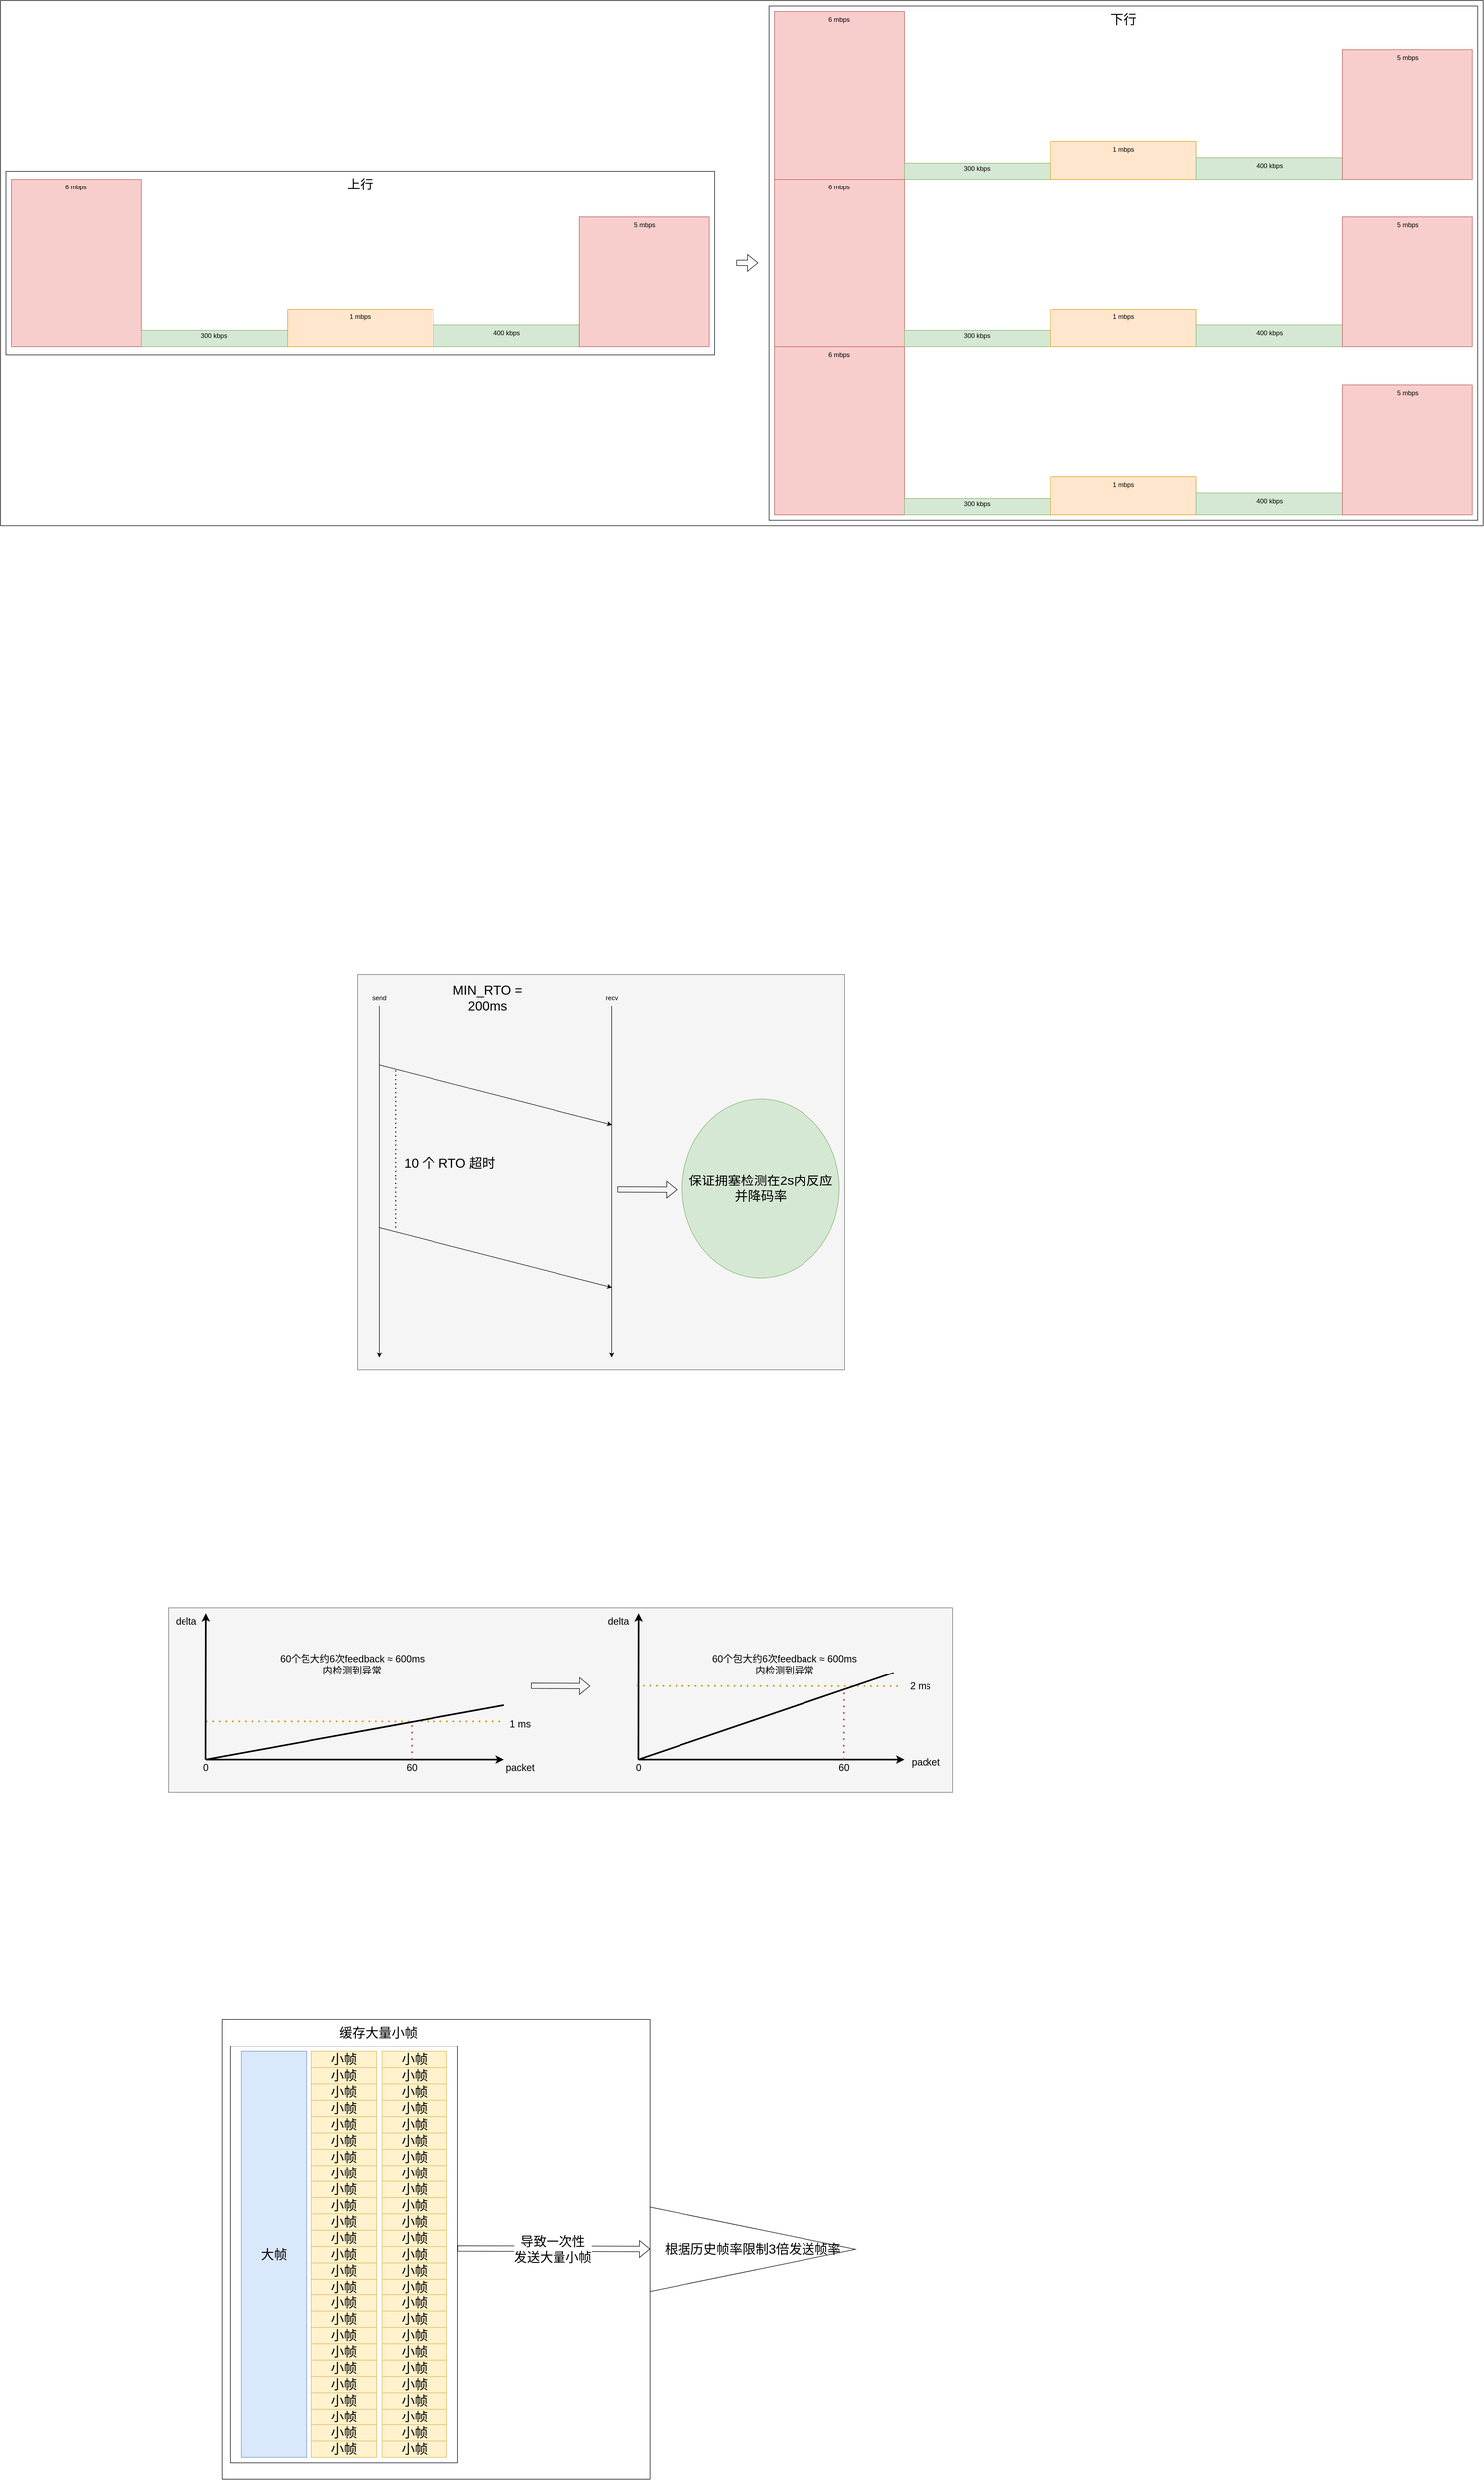 <mxfile version="21.6.9" type="github">
  <diagram name="第 1 页" id="260TUSk2W1-GkV5xTCUj">
    <mxGraphModel dx="4368" dy="1450" grid="1" gridSize="10" guides="1" tooltips="1" connect="1" arrows="1" fold="1" page="1" pageScale="1" pageWidth="827" pageHeight="1169" math="0" shadow="0">
      <root>
        <mxCell id="0" />
        <mxCell id="1" parent="0" />
        <mxCell id="SPhY1zzOBNbTOsHcX1JP-87" value="" style="rounded=0;whiteSpace=wrap;html=1;" vertex="1" parent="1">
          <mxGeometry x="-790" y="4710" width="790" height="850" as="geometry" />
        </mxCell>
        <mxCell id="SPhY1zzOBNbTOsHcX1JP-146" value="" style="rounded=0;whiteSpace=wrap;html=1;" vertex="1" parent="1">
          <mxGeometry x="-775" y="4760" width="420" height="770" as="geometry" />
        </mxCell>
        <mxCell id="SPhY1zzOBNbTOsHcX1JP-72" value="" style="rounded=0;whiteSpace=wrap;html=1;fillColor=#f5f5f5;fontColor=#333333;strokeColor=#666666;" vertex="1" parent="1">
          <mxGeometry x="-890" y="3950" width="1450" height="340" as="geometry" />
        </mxCell>
        <mxCell id="SPhY1zzOBNbTOsHcX1JP-46" value="" style="rounded=0;whiteSpace=wrap;html=1;" vertex="1" parent="1">
          <mxGeometry x="-1200" y="980" width="2740" height="970" as="geometry" />
        </mxCell>
        <mxCell id="SPhY1zzOBNbTOsHcX1JP-42" value="" style="rounded=0;whiteSpace=wrap;html=1;" vertex="1" parent="1">
          <mxGeometry x="-1190" y="1295" width="1310" height="340" as="geometry" />
        </mxCell>
        <mxCell id="SPhY1zzOBNbTOsHcX1JP-1" value="" style="rounded=0;whiteSpace=wrap;html=1;" vertex="1" parent="1">
          <mxGeometry x="220" y="990" width="1310" height="950" as="geometry" />
        </mxCell>
        <mxCell id="SPhY1zzOBNbTOsHcX1JP-2" value="" style="rounded=0;whiteSpace=wrap;html=1;fillColor=#f8cecc;strokeColor=#b85450;" vertex="1" parent="1">
          <mxGeometry x="-1180" y="1310" width="240" height="310" as="geometry" />
        </mxCell>
        <mxCell id="SPhY1zzOBNbTOsHcX1JP-3" value="" style="rounded=0;whiteSpace=wrap;html=1;fillColor=#d5e8d4;strokeColor=#82b366;" vertex="1" parent="1">
          <mxGeometry x="-940" y="1590" width="270" height="30" as="geometry" />
        </mxCell>
        <mxCell id="SPhY1zzOBNbTOsHcX1JP-4" value="" style="rounded=0;whiteSpace=wrap;html=1;fillColor=#ffe6cc;strokeColor=#d79b00;" vertex="1" parent="1">
          <mxGeometry x="-670" y="1550" width="270" height="70" as="geometry" />
        </mxCell>
        <mxCell id="SPhY1zzOBNbTOsHcX1JP-5" value="" style="rounded=0;whiteSpace=wrap;html=1;fillColor=#d5e8d4;strokeColor=#82b366;" vertex="1" parent="1">
          <mxGeometry x="-400" y="1580" width="270" height="40" as="geometry" />
        </mxCell>
        <mxCell id="SPhY1zzOBNbTOsHcX1JP-6" value="" style="rounded=0;whiteSpace=wrap;html=1;fillColor=#f8cecc;strokeColor=#b85450;" vertex="1" parent="1">
          <mxGeometry x="-130" y="1380" width="240" height="240" as="geometry" />
        </mxCell>
        <mxCell id="SPhY1zzOBNbTOsHcX1JP-7" value="6 mbps" style="text;strokeColor=none;align=center;fillColor=none;html=1;verticalAlign=middle;whiteSpace=wrap;rounded=0;" vertex="1" parent="1">
          <mxGeometry x="-1090" y="1310" width="60" height="30" as="geometry" />
        </mxCell>
        <mxCell id="SPhY1zzOBNbTOsHcX1JP-8" value="300 kbps" style="text;strokeColor=none;align=center;fillColor=none;html=1;verticalAlign=middle;whiteSpace=wrap;rounded=0;" vertex="1" parent="1">
          <mxGeometry x="-835" y="1585" width="60" height="30" as="geometry" />
        </mxCell>
        <mxCell id="SPhY1zzOBNbTOsHcX1JP-9" value="400 kbps" style="text;strokeColor=none;align=center;fillColor=none;html=1;verticalAlign=middle;whiteSpace=wrap;rounded=0;" vertex="1" parent="1">
          <mxGeometry x="-295" y="1580" width="60" height="30" as="geometry" />
        </mxCell>
        <mxCell id="SPhY1zzOBNbTOsHcX1JP-10" value="1 mbps" style="text;strokeColor=none;align=center;fillColor=none;html=1;verticalAlign=middle;whiteSpace=wrap;rounded=0;" vertex="1" parent="1">
          <mxGeometry x="-565" y="1550" width="60" height="30" as="geometry" />
        </mxCell>
        <mxCell id="SPhY1zzOBNbTOsHcX1JP-11" value="5 mbps" style="text;strokeColor=none;align=center;fillColor=none;html=1;verticalAlign=middle;whiteSpace=wrap;rounded=0;" vertex="1" parent="1">
          <mxGeometry x="-40" y="1380" width="60" height="30" as="geometry" />
        </mxCell>
        <mxCell id="SPhY1zzOBNbTOsHcX1JP-12" value="" style="rounded=0;whiteSpace=wrap;html=1;fillColor=#f8cecc;strokeColor=#b85450;" vertex="1" parent="1">
          <mxGeometry x="230" y="1000" width="240" height="310" as="geometry" />
        </mxCell>
        <mxCell id="SPhY1zzOBNbTOsHcX1JP-13" value="" style="rounded=0;whiteSpace=wrap;html=1;fillColor=#d5e8d4;strokeColor=#82b366;" vertex="1" parent="1">
          <mxGeometry x="470" y="1280" width="270" height="30" as="geometry" />
        </mxCell>
        <mxCell id="SPhY1zzOBNbTOsHcX1JP-14" value="" style="rounded=0;whiteSpace=wrap;html=1;fillColor=#ffe6cc;strokeColor=#d79b00;" vertex="1" parent="1">
          <mxGeometry x="740" y="1240" width="270" height="70" as="geometry" />
        </mxCell>
        <mxCell id="SPhY1zzOBNbTOsHcX1JP-15" value="" style="rounded=0;whiteSpace=wrap;html=1;fillColor=#d5e8d4;strokeColor=#82b366;" vertex="1" parent="1">
          <mxGeometry x="1010" y="1270" width="270" height="40" as="geometry" />
        </mxCell>
        <mxCell id="SPhY1zzOBNbTOsHcX1JP-16" value="" style="rounded=0;whiteSpace=wrap;html=1;fillColor=#f8cecc;strokeColor=#b85450;" vertex="1" parent="1">
          <mxGeometry x="1280" y="1070" width="240" height="240" as="geometry" />
        </mxCell>
        <mxCell id="SPhY1zzOBNbTOsHcX1JP-17" value="6 mbps" style="text;strokeColor=none;align=center;fillColor=none;html=1;verticalAlign=middle;whiteSpace=wrap;rounded=0;" vertex="1" parent="1">
          <mxGeometry x="320" y="1000" width="60" height="30" as="geometry" />
        </mxCell>
        <mxCell id="SPhY1zzOBNbTOsHcX1JP-18" value="300 kbps" style="text;strokeColor=none;align=center;fillColor=none;html=1;verticalAlign=middle;whiteSpace=wrap;rounded=0;" vertex="1" parent="1">
          <mxGeometry x="575" y="1275" width="60" height="30" as="geometry" />
        </mxCell>
        <mxCell id="SPhY1zzOBNbTOsHcX1JP-19" value="400 kbps" style="text;strokeColor=none;align=center;fillColor=none;html=1;verticalAlign=middle;whiteSpace=wrap;rounded=0;" vertex="1" parent="1">
          <mxGeometry x="1115" y="1270" width="60" height="30" as="geometry" />
        </mxCell>
        <mxCell id="SPhY1zzOBNbTOsHcX1JP-20" value="1 mbps" style="text;strokeColor=none;align=center;fillColor=none;html=1;verticalAlign=middle;whiteSpace=wrap;rounded=0;" vertex="1" parent="1">
          <mxGeometry x="845" y="1240" width="60" height="30" as="geometry" />
        </mxCell>
        <mxCell id="SPhY1zzOBNbTOsHcX1JP-21" value="5 mbps" style="text;strokeColor=none;align=center;fillColor=none;html=1;verticalAlign=middle;whiteSpace=wrap;rounded=0;" vertex="1" parent="1">
          <mxGeometry x="1370" y="1070" width="60" height="30" as="geometry" />
        </mxCell>
        <mxCell id="SPhY1zzOBNbTOsHcX1JP-22" value="" style="rounded=0;whiteSpace=wrap;html=1;fillColor=#f8cecc;strokeColor=#b85450;" vertex="1" parent="1">
          <mxGeometry x="230" y="1310" width="240" height="310" as="geometry" />
        </mxCell>
        <mxCell id="SPhY1zzOBNbTOsHcX1JP-23" value="" style="rounded=0;whiteSpace=wrap;html=1;fillColor=#d5e8d4;strokeColor=#82b366;" vertex="1" parent="1">
          <mxGeometry x="470" y="1590" width="270" height="30" as="geometry" />
        </mxCell>
        <mxCell id="SPhY1zzOBNbTOsHcX1JP-24" value="" style="rounded=0;whiteSpace=wrap;html=1;fillColor=#ffe6cc;strokeColor=#d79b00;" vertex="1" parent="1">
          <mxGeometry x="740" y="1550" width="270" height="70" as="geometry" />
        </mxCell>
        <mxCell id="SPhY1zzOBNbTOsHcX1JP-25" value="" style="rounded=0;whiteSpace=wrap;html=1;fillColor=#d5e8d4;strokeColor=#82b366;" vertex="1" parent="1">
          <mxGeometry x="1010" y="1580" width="270" height="40" as="geometry" />
        </mxCell>
        <mxCell id="SPhY1zzOBNbTOsHcX1JP-26" value="" style="rounded=0;whiteSpace=wrap;html=1;fillColor=#f8cecc;strokeColor=#b85450;" vertex="1" parent="1">
          <mxGeometry x="1280" y="1380" width="240" height="240" as="geometry" />
        </mxCell>
        <mxCell id="SPhY1zzOBNbTOsHcX1JP-27" value="6 mbps" style="text;strokeColor=none;align=center;fillColor=none;html=1;verticalAlign=middle;whiteSpace=wrap;rounded=0;" vertex="1" parent="1">
          <mxGeometry x="320" y="1310" width="60" height="30" as="geometry" />
        </mxCell>
        <mxCell id="SPhY1zzOBNbTOsHcX1JP-28" value="300 kbps" style="text;strokeColor=none;align=center;fillColor=none;html=1;verticalAlign=middle;whiteSpace=wrap;rounded=0;" vertex="1" parent="1">
          <mxGeometry x="575" y="1585" width="60" height="30" as="geometry" />
        </mxCell>
        <mxCell id="SPhY1zzOBNbTOsHcX1JP-29" value="400 kbps" style="text;strokeColor=none;align=center;fillColor=none;html=1;verticalAlign=middle;whiteSpace=wrap;rounded=0;" vertex="1" parent="1">
          <mxGeometry x="1115" y="1580" width="60" height="30" as="geometry" />
        </mxCell>
        <mxCell id="SPhY1zzOBNbTOsHcX1JP-30" value="1 mbps" style="text;strokeColor=none;align=center;fillColor=none;html=1;verticalAlign=middle;whiteSpace=wrap;rounded=0;" vertex="1" parent="1">
          <mxGeometry x="845" y="1550" width="60" height="30" as="geometry" />
        </mxCell>
        <mxCell id="SPhY1zzOBNbTOsHcX1JP-31" value="5 mbps" style="text;strokeColor=none;align=center;fillColor=none;html=1;verticalAlign=middle;whiteSpace=wrap;rounded=0;" vertex="1" parent="1">
          <mxGeometry x="1370" y="1380" width="60" height="30" as="geometry" />
        </mxCell>
        <mxCell id="SPhY1zzOBNbTOsHcX1JP-32" value="" style="rounded=0;whiteSpace=wrap;html=1;fillColor=#f8cecc;strokeColor=#b85450;" vertex="1" parent="1">
          <mxGeometry x="230" y="1620" width="240" height="310" as="geometry" />
        </mxCell>
        <mxCell id="SPhY1zzOBNbTOsHcX1JP-33" value="" style="rounded=0;whiteSpace=wrap;html=1;fillColor=#d5e8d4;strokeColor=#82b366;" vertex="1" parent="1">
          <mxGeometry x="470" y="1900" width="270" height="30" as="geometry" />
        </mxCell>
        <mxCell id="SPhY1zzOBNbTOsHcX1JP-34" value="" style="rounded=0;whiteSpace=wrap;html=1;fillColor=#ffe6cc;strokeColor=#d79b00;" vertex="1" parent="1">
          <mxGeometry x="740" y="1860" width="270" height="70" as="geometry" />
        </mxCell>
        <mxCell id="SPhY1zzOBNbTOsHcX1JP-35" value="" style="rounded=0;whiteSpace=wrap;html=1;fillColor=#d5e8d4;strokeColor=#82b366;" vertex="1" parent="1">
          <mxGeometry x="1010" y="1890" width="270" height="40" as="geometry" />
        </mxCell>
        <mxCell id="SPhY1zzOBNbTOsHcX1JP-36" value="" style="rounded=0;whiteSpace=wrap;html=1;fillColor=#f8cecc;strokeColor=#b85450;" vertex="1" parent="1">
          <mxGeometry x="1280" y="1690" width="240" height="240" as="geometry" />
        </mxCell>
        <mxCell id="SPhY1zzOBNbTOsHcX1JP-37" value="6 mbps" style="text;strokeColor=none;align=center;fillColor=none;html=1;verticalAlign=middle;whiteSpace=wrap;rounded=0;" vertex="1" parent="1">
          <mxGeometry x="320" y="1620" width="60" height="30" as="geometry" />
        </mxCell>
        <mxCell id="SPhY1zzOBNbTOsHcX1JP-38" value="300 kbps" style="text;strokeColor=none;align=center;fillColor=none;html=1;verticalAlign=middle;whiteSpace=wrap;rounded=0;" vertex="1" parent="1">
          <mxGeometry x="575" y="1895" width="60" height="30" as="geometry" />
        </mxCell>
        <mxCell id="SPhY1zzOBNbTOsHcX1JP-39" value="400 kbps" style="text;strokeColor=none;align=center;fillColor=none;html=1;verticalAlign=middle;whiteSpace=wrap;rounded=0;" vertex="1" parent="1">
          <mxGeometry x="1115" y="1890" width="60" height="30" as="geometry" />
        </mxCell>
        <mxCell id="SPhY1zzOBNbTOsHcX1JP-40" value="1 mbps" style="text;strokeColor=none;align=center;fillColor=none;html=1;verticalAlign=middle;whiteSpace=wrap;rounded=0;" vertex="1" parent="1">
          <mxGeometry x="845" y="1860" width="60" height="30" as="geometry" />
        </mxCell>
        <mxCell id="SPhY1zzOBNbTOsHcX1JP-41" value="5 mbps" style="text;strokeColor=none;align=center;fillColor=none;html=1;verticalAlign=middle;whiteSpace=wrap;rounded=0;" vertex="1" parent="1">
          <mxGeometry x="1370" y="1690" width="60" height="30" as="geometry" />
        </mxCell>
        <mxCell id="SPhY1zzOBNbTOsHcX1JP-43" value="" style="shape=flexArrow;endArrow=classic;html=1;rounded=0;" edge="1" parent="1">
          <mxGeometry width="50" height="50" relative="1" as="geometry">
            <mxPoint x="160" y="1464.5" as="sourcePoint" />
            <mxPoint x="200" y="1464.5" as="targetPoint" />
          </mxGeometry>
        </mxCell>
        <mxCell id="SPhY1zzOBNbTOsHcX1JP-44" value="&lt;font style=&quot;font-size: 24px;&quot;&gt;上行&lt;/font&gt;" style="text;strokeColor=none;align=center;fillColor=none;html=1;verticalAlign=middle;whiteSpace=wrap;rounded=0;" vertex="1" parent="1">
          <mxGeometry x="-565" y="1305" width="60" height="30" as="geometry" />
        </mxCell>
        <mxCell id="SPhY1zzOBNbTOsHcX1JP-45" value="&lt;font style=&quot;font-size: 24px;&quot;&gt;下行&lt;/font&gt;" style="text;strokeColor=none;align=center;fillColor=none;html=1;verticalAlign=middle;whiteSpace=wrap;rounded=0;" vertex="1" parent="1">
          <mxGeometry x="845" y="1000" width="60" height="30" as="geometry" />
        </mxCell>
        <mxCell id="SPhY1zzOBNbTOsHcX1JP-47" value="" style="rounded=0;whiteSpace=wrap;html=1;fillColor=#f5f5f5;fontColor=#333333;strokeColor=#666666;" vertex="1" parent="1">
          <mxGeometry x="-540" y="2780" width="900" height="730" as="geometry" />
        </mxCell>
        <mxCell id="SPhY1zzOBNbTOsHcX1JP-48" value="" style="endArrow=classic;html=1;rounded=0;" edge="1" parent="1">
          <mxGeometry width="50" height="50" relative="1" as="geometry">
            <mxPoint x="-70.5" y="2837.5" as="sourcePoint" />
            <mxPoint x="-70.5" y="3487.5" as="targetPoint" />
          </mxGeometry>
        </mxCell>
        <mxCell id="SPhY1zzOBNbTOsHcX1JP-49" value="" style="endArrow=classic;html=1;rounded=0;" edge="1" parent="1">
          <mxGeometry width="50" height="50" relative="1" as="geometry">
            <mxPoint x="-500" y="2837.5" as="sourcePoint" />
            <mxPoint x="-500" y="3487.5" as="targetPoint" />
          </mxGeometry>
        </mxCell>
        <mxCell id="SPhY1zzOBNbTOsHcX1JP-51" value="" style="endArrow=classic;html=1;rounded=0;" edge="1" parent="1">
          <mxGeometry width="50" height="50" relative="1" as="geometry">
            <mxPoint x="-500" y="2947.5" as="sourcePoint" />
            <mxPoint x="-70" y="3057.5" as="targetPoint" />
          </mxGeometry>
        </mxCell>
        <mxCell id="SPhY1zzOBNbTOsHcX1JP-52" value="" style="endArrow=classic;html=1;rounded=0;" edge="1" parent="1">
          <mxGeometry width="50" height="50" relative="1" as="geometry">
            <mxPoint x="-500" y="3247.5" as="sourcePoint" />
            <mxPoint x="-70" y="3357.5" as="targetPoint" />
          </mxGeometry>
        </mxCell>
        <mxCell id="SPhY1zzOBNbTOsHcX1JP-53" value="" style="endArrow=none;dashed=1;html=1;dashPattern=1 3;strokeWidth=2;rounded=0;" edge="1" parent="1">
          <mxGeometry width="50" height="50" relative="1" as="geometry">
            <mxPoint x="-470" y="3247.5" as="sourcePoint" />
            <mxPoint x="-470" y="2957.5" as="targetPoint" />
          </mxGeometry>
        </mxCell>
        <mxCell id="SPhY1zzOBNbTOsHcX1JP-54" value="&lt;font style=&quot;font-size: 24px;&quot;&gt;10 个 RTO 超时&lt;/font&gt;" style="text;strokeColor=none;align=center;fillColor=none;html=1;verticalAlign=middle;whiteSpace=wrap;rounded=0;" vertex="1" parent="1">
          <mxGeometry x="-470" y="3077.5" width="200" height="100" as="geometry" />
        </mxCell>
        <mxCell id="SPhY1zzOBNbTOsHcX1JP-55" value="send" style="text;strokeColor=none;align=center;fillColor=none;html=1;verticalAlign=middle;whiteSpace=wrap;rounded=0;" vertex="1" parent="1">
          <mxGeometry x="-530" y="2807.5" width="60" height="30" as="geometry" />
        </mxCell>
        <mxCell id="SPhY1zzOBNbTOsHcX1JP-56" value="recv" style="text;strokeColor=none;align=center;fillColor=none;html=1;verticalAlign=middle;whiteSpace=wrap;rounded=0;" vertex="1" parent="1">
          <mxGeometry x="-100" y="2807.5" width="60" height="30" as="geometry" />
        </mxCell>
        <mxCell id="SPhY1zzOBNbTOsHcX1JP-57" value="&lt;font style=&quot;font-size: 24px;&quot;&gt;MIN_RTO = 200ms&lt;/font&gt;" style="text;strokeColor=none;align=center;fillColor=none;html=1;verticalAlign=middle;whiteSpace=wrap;rounded=0;" vertex="1" parent="1">
          <mxGeometry x="-400" y="2772.5" width="200" height="100" as="geometry" />
        </mxCell>
        <mxCell id="SPhY1zzOBNbTOsHcX1JP-58" value="" style="shape=flexArrow;endArrow=classic;html=1;rounded=0;" edge="1" parent="1">
          <mxGeometry width="50" height="50" relative="1" as="geometry">
            <mxPoint x="-60" y="3177.5" as="sourcePoint" />
            <mxPoint x="50" y="3178" as="targetPoint" />
          </mxGeometry>
        </mxCell>
        <mxCell id="SPhY1zzOBNbTOsHcX1JP-59" value="&lt;font style=&quot;font-size: 24px;&quot;&gt;保证拥塞检测在2s内反应并降码率&lt;/font&gt;" style="ellipse;whiteSpace=wrap;html=1;fillColor=#d5e8d4;strokeColor=#82b366;" vertex="1" parent="1">
          <mxGeometry x="60" y="3010" width="290" height="330" as="geometry" />
        </mxCell>
        <mxCell id="SPhY1zzOBNbTOsHcX1JP-61" value="" style="endArrow=classic;html=1;rounded=0;strokeWidth=3;" edge="1" parent="1">
          <mxGeometry width="50" height="50" relative="1" as="geometry">
            <mxPoint x="-820" y="4230" as="sourcePoint" />
            <mxPoint x="-270" y="4230" as="targetPoint" />
          </mxGeometry>
        </mxCell>
        <mxCell id="SPhY1zzOBNbTOsHcX1JP-63" value="&lt;font style=&quot;font-size: 18px;&quot;&gt;packet&lt;/font&gt;" style="text;strokeColor=none;align=center;fillColor=none;html=1;verticalAlign=middle;whiteSpace=wrap;rounded=0;strokeWidth=3;" vertex="1" parent="1">
          <mxGeometry x="-270" y="4230" width="60" height="30" as="geometry" />
        </mxCell>
        <mxCell id="SPhY1zzOBNbTOsHcX1JP-64" value="&lt;font style=&quot;font-size: 18px;&quot;&gt;delta&lt;/font&gt;" style="text;strokeColor=none;align=center;fillColor=none;html=1;verticalAlign=middle;whiteSpace=wrap;rounded=0;strokeWidth=3;" vertex="1" parent="1">
          <mxGeometry x="-887" y="3960" width="60" height="30" as="geometry" />
        </mxCell>
        <mxCell id="SPhY1zzOBNbTOsHcX1JP-65" value="&lt;font style=&quot;font-size: 18px;&quot;&gt;0&lt;/font&gt;" style="text;strokeColor=none;align=center;fillColor=none;html=1;verticalAlign=middle;whiteSpace=wrap;rounded=0;strokeWidth=3;" vertex="1" parent="1">
          <mxGeometry x="-850" y="4230" width="60" height="30" as="geometry" />
        </mxCell>
        <mxCell id="SPhY1zzOBNbTOsHcX1JP-67" value="" style="endArrow=none;dashed=1;html=1;dashPattern=1 3;strokeWidth=3;rounded=0;fillColor=#ffe6cc;strokeColor=#d79b00;" edge="1" parent="1">
          <mxGeometry width="50" height="50" relative="1" as="geometry">
            <mxPoint x="-820" y="4160" as="sourcePoint" />
            <mxPoint x="-270" y="4160" as="targetPoint" />
          </mxGeometry>
        </mxCell>
        <mxCell id="SPhY1zzOBNbTOsHcX1JP-68" value="&lt;font style=&quot;font-size: 18px;&quot;&gt;1 ms&lt;/font&gt;" style="text;strokeColor=none;align=center;fillColor=none;html=1;verticalAlign=middle;whiteSpace=wrap;rounded=0;strokeWidth=3;" vertex="1" parent="1">
          <mxGeometry x="-270" y="4150" width="60" height="30" as="geometry" />
        </mxCell>
        <mxCell id="SPhY1zzOBNbTOsHcX1JP-69" value="" style="endArrow=none;html=1;rounded=0;strokeWidth=3;" edge="1" parent="1">
          <mxGeometry width="50" height="50" relative="1" as="geometry">
            <mxPoint x="-820" y="4230" as="sourcePoint" />
            <mxPoint x="-270" y="4130" as="targetPoint" />
          </mxGeometry>
        </mxCell>
        <mxCell id="SPhY1zzOBNbTOsHcX1JP-70" value="" style="endArrow=none;dashed=1;html=1;dashPattern=1 3;strokeWidth=3;rounded=0;fillColor=#f8cecc;strokeColor=#b85450;" edge="1" parent="1">
          <mxGeometry width="50" height="50" relative="1" as="geometry">
            <mxPoint x="-440" y="4230" as="sourcePoint" />
            <mxPoint x="-440" y="4160" as="targetPoint" />
          </mxGeometry>
        </mxCell>
        <mxCell id="SPhY1zzOBNbTOsHcX1JP-71" value="&lt;font style=&quot;font-size: 18px;&quot;&gt;60&lt;/font&gt;" style="text;strokeColor=none;align=center;fillColor=none;html=1;verticalAlign=middle;whiteSpace=wrap;rounded=0;strokeWidth=3;" vertex="1" parent="1">
          <mxGeometry x="-470" y="4230" width="60" height="30" as="geometry" />
        </mxCell>
        <mxCell id="SPhY1zzOBNbTOsHcX1JP-73" value="&lt;font style=&quot;font-size: 18px;&quot;&gt;60个包大约6次feedback ≈ 600ms 内检测到异常&lt;/font&gt;" style="text;strokeColor=none;align=center;fillColor=none;html=1;verticalAlign=middle;whiteSpace=wrap;rounded=0;" vertex="1" parent="1">
          <mxGeometry x="-690" y="4040" width="280" height="30" as="geometry" />
        </mxCell>
        <mxCell id="SPhY1zzOBNbTOsHcX1JP-74" value="" style="shape=flexArrow;endArrow=classic;html=1;rounded=0;" edge="1" parent="1">
          <mxGeometry width="50" height="50" relative="1" as="geometry">
            <mxPoint x="-220" y="4094.5" as="sourcePoint" />
            <mxPoint x="-110" y="4095" as="targetPoint" />
          </mxGeometry>
        </mxCell>
        <mxCell id="SPhY1zzOBNbTOsHcX1JP-75" value="" style="endArrow=classic;html=1;rounded=0;strokeWidth=3;" edge="1" parent="1">
          <mxGeometry width="50" height="50" relative="1" as="geometry">
            <mxPoint x="-21.5" y="4230" as="sourcePoint" />
            <mxPoint x="470" y="4230" as="targetPoint" />
          </mxGeometry>
        </mxCell>
        <mxCell id="SPhY1zzOBNbTOsHcX1JP-76" value="" style="endArrow=classic;html=1;rounded=0;strokeWidth=3;" edge="1" parent="1">
          <mxGeometry width="50" height="50" relative="1" as="geometry">
            <mxPoint x="-21.5" y="4230" as="sourcePoint" />
            <mxPoint x="-21" y="3960" as="targetPoint" />
          </mxGeometry>
        </mxCell>
        <mxCell id="SPhY1zzOBNbTOsHcX1JP-77" value="&lt;font style=&quot;font-size: 18px;&quot;&gt;packet&lt;/font&gt;" style="text;strokeColor=none;align=center;fillColor=none;html=1;verticalAlign=middle;whiteSpace=wrap;rounded=0;strokeWidth=3;" vertex="1" parent="1">
          <mxGeometry x="480" y="4220" width="60" height="30" as="geometry" />
        </mxCell>
        <mxCell id="SPhY1zzOBNbTOsHcX1JP-78" value="&lt;font style=&quot;font-size: 18px;&quot;&gt;delta&lt;/font&gt;" style="text;strokeColor=none;align=center;fillColor=none;html=1;verticalAlign=middle;whiteSpace=wrap;rounded=0;strokeWidth=3;" vertex="1" parent="1">
          <mxGeometry x="-88.5" y="3960" width="60" height="30" as="geometry" />
        </mxCell>
        <mxCell id="SPhY1zzOBNbTOsHcX1JP-79" value="&lt;font style=&quot;font-size: 18px;&quot;&gt;0&lt;/font&gt;" style="text;strokeColor=none;align=center;fillColor=none;html=1;verticalAlign=middle;whiteSpace=wrap;rounded=0;strokeWidth=3;" vertex="1" parent="1">
          <mxGeometry x="-51.5" y="4230" width="60" height="30" as="geometry" />
        </mxCell>
        <mxCell id="SPhY1zzOBNbTOsHcX1JP-80" value="" style="endArrow=none;dashed=1;html=1;dashPattern=1 3;strokeWidth=3;rounded=0;fillColor=#ffe6cc;strokeColor=#d79b00;" edge="1" parent="1">
          <mxGeometry width="50" height="50" relative="1" as="geometry">
            <mxPoint x="-25" y="4094.5" as="sourcePoint" />
            <mxPoint x="460" y="4095" as="targetPoint" />
          </mxGeometry>
        </mxCell>
        <mxCell id="SPhY1zzOBNbTOsHcX1JP-81" value="&lt;font style=&quot;font-size: 18px;&quot;&gt;2 ms&lt;/font&gt;" style="text;strokeColor=none;align=center;fillColor=none;html=1;verticalAlign=middle;whiteSpace=wrap;rounded=0;strokeWidth=3;" vertex="1" parent="1">
          <mxGeometry x="470" y="4080" width="60" height="30" as="geometry" />
        </mxCell>
        <mxCell id="SPhY1zzOBNbTOsHcX1JP-82" value="" style="endArrow=none;html=1;rounded=0;strokeWidth=3;" edge="1" parent="1">
          <mxGeometry width="50" height="50" relative="1" as="geometry">
            <mxPoint x="-21.5" y="4230" as="sourcePoint" />
            <mxPoint x="450" y="4070" as="targetPoint" />
          </mxGeometry>
        </mxCell>
        <mxCell id="SPhY1zzOBNbTOsHcX1JP-83" value="" style="endArrow=none;dashed=1;html=1;dashPattern=1 3;strokeWidth=3;rounded=0;fillColor=#f8cecc;strokeColor=#b85450;" edge="1" parent="1">
          <mxGeometry width="50" height="50" relative="1" as="geometry">
            <mxPoint x="358.5" y="4230" as="sourcePoint" />
            <mxPoint x="359" y="4100" as="targetPoint" />
          </mxGeometry>
        </mxCell>
        <mxCell id="SPhY1zzOBNbTOsHcX1JP-84" value="&lt;font style=&quot;font-size: 18px;&quot;&gt;60&lt;/font&gt;" style="text;strokeColor=none;align=center;fillColor=none;html=1;verticalAlign=middle;whiteSpace=wrap;rounded=0;strokeWidth=3;" vertex="1" parent="1">
          <mxGeometry x="328.5" y="4230" width="60" height="30" as="geometry" />
        </mxCell>
        <mxCell id="SPhY1zzOBNbTOsHcX1JP-85" value="&lt;font style=&quot;font-size: 18px;&quot;&gt;60个包大约6次feedback ≈ 600ms 内检测到异常&lt;/font&gt;" style="text;strokeColor=none;align=center;fillColor=none;html=1;verticalAlign=middle;whiteSpace=wrap;rounded=0;" vertex="1" parent="1">
          <mxGeometry x="108.5" y="4040" width="280" height="30" as="geometry" />
        </mxCell>
        <mxCell id="SPhY1zzOBNbTOsHcX1JP-86" value="" style="endArrow=classic;html=1;rounded=0;strokeWidth=3;" edge="1" parent="1">
          <mxGeometry width="50" height="50" relative="1" as="geometry">
            <mxPoint x="-820.5" y="4230" as="sourcePoint" />
            <mxPoint x="-820" y="3960" as="targetPoint" />
          </mxGeometry>
        </mxCell>
        <mxCell id="SPhY1zzOBNbTOsHcX1JP-88" value="&lt;font style=&quot;font-size: 24px;&quot;&gt;大帧&lt;/font&gt;" style="rounded=0;whiteSpace=wrap;html=1;fillColor=#dae8fc;strokeColor=#6c8ebf;" vertex="1" parent="1">
          <mxGeometry x="-755" y="4770" width="120" height="750" as="geometry" />
        </mxCell>
        <mxCell id="SPhY1zzOBNbTOsHcX1JP-89" value="&lt;font style=&quot;font-size: 24px;&quot;&gt;小帧&lt;/font&gt;" style="rounded=0;whiteSpace=wrap;html=1;fillColor=#fff2cc;strokeColor=#d6b656;" vertex="1" parent="1">
          <mxGeometry x="-625" y="5490" width="120" height="30" as="geometry" />
        </mxCell>
        <mxCell id="SPhY1zzOBNbTOsHcX1JP-97" value="&lt;font style=&quot;font-size: 24px;&quot;&gt;小帧&lt;/font&gt;" style="rounded=0;whiteSpace=wrap;html=1;fillColor=#fff2cc;strokeColor=#d6b656;" vertex="1" parent="1">
          <mxGeometry x="-625" y="5460" width="120" height="30" as="geometry" />
        </mxCell>
        <mxCell id="SPhY1zzOBNbTOsHcX1JP-98" value="&lt;font style=&quot;font-size: 24px;&quot;&gt;小帧&lt;/font&gt;" style="rounded=0;whiteSpace=wrap;html=1;fillColor=#fff2cc;strokeColor=#d6b656;" vertex="1" parent="1">
          <mxGeometry x="-625" y="5430" width="120" height="30" as="geometry" />
        </mxCell>
        <mxCell id="SPhY1zzOBNbTOsHcX1JP-99" value="&lt;font style=&quot;font-size: 24px;&quot;&gt;小帧&lt;/font&gt;" style="rounded=0;whiteSpace=wrap;html=1;fillColor=#fff2cc;strokeColor=#d6b656;" vertex="1" parent="1">
          <mxGeometry x="-625" y="5400" width="120" height="30" as="geometry" />
        </mxCell>
        <mxCell id="SPhY1zzOBNbTOsHcX1JP-100" value="&lt;font style=&quot;font-size: 24px;&quot;&gt;小帧&lt;/font&gt;" style="rounded=0;whiteSpace=wrap;html=1;fillColor=#fff2cc;strokeColor=#d6b656;" vertex="1" parent="1">
          <mxGeometry x="-625" y="5370" width="120" height="30" as="geometry" />
        </mxCell>
        <mxCell id="SPhY1zzOBNbTOsHcX1JP-101" value="&lt;font style=&quot;font-size: 24px;&quot;&gt;小帧&lt;/font&gt;" style="rounded=0;whiteSpace=wrap;html=1;fillColor=#fff2cc;strokeColor=#d6b656;" vertex="1" parent="1">
          <mxGeometry x="-625" y="5340" width="120" height="30" as="geometry" />
        </mxCell>
        <mxCell id="SPhY1zzOBNbTOsHcX1JP-102" value="&lt;font style=&quot;font-size: 24px;&quot;&gt;小帧&lt;/font&gt;" style="rounded=0;whiteSpace=wrap;html=1;fillColor=#fff2cc;strokeColor=#d6b656;" vertex="1" parent="1">
          <mxGeometry x="-625" y="5310" width="120" height="30" as="geometry" />
        </mxCell>
        <mxCell id="SPhY1zzOBNbTOsHcX1JP-103" value="&lt;font style=&quot;font-size: 24px;&quot;&gt;小帧&lt;/font&gt;" style="rounded=0;whiteSpace=wrap;html=1;fillColor=#fff2cc;strokeColor=#d6b656;" vertex="1" parent="1">
          <mxGeometry x="-625" y="5280" width="120" height="30" as="geometry" />
        </mxCell>
        <mxCell id="SPhY1zzOBNbTOsHcX1JP-104" value="&lt;font style=&quot;font-size: 24px;&quot;&gt;小帧&lt;/font&gt;" style="rounded=0;whiteSpace=wrap;html=1;fillColor=#fff2cc;strokeColor=#d6b656;" vertex="1" parent="1">
          <mxGeometry x="-625" y="5250" width="120" height="30" as="geometry" />
        </mxCell>
        <mxCell id="SPhY1zzOBNbTOsHcX1JP-105" value="&lt;font style=&quot;font-size: 24px;&quot;&gt;小帧&lt;/font&gt;" style="rounded=0;whiteSpace=wrap;html=1;fillColor=#fff2cc;strokeColor=#d6b656;" vertex="1" parent="1">
          <mxGeometry x="-625" y="5220" width="120" height="30" as="geometry" />
        </mxCell>
        <mxCell id="SPhY1zzOBNbTOsHcX1JP-106" value="&lt;font style=&quot;font-size: 24px;&quot;&gt;小帧&lt;/font&gt;" style="rounded=0;whiteSpace=wrap;html=1;fillColor=#fff2cc;strokeColor=#d6b656;" vertex="1" parent="1">
          <mxGeometry x="-625" y="5190" width="120" height="30" as="geometry" />
        </mxCell>
        <mxCell id="SPhY1zzOBNbTOsHcX1JP-107" value="&lt;font style=&quot;font-size: 24px;&quot;&gt;小帧&lt;/font&gt;" style="rounded=0;whiteSpace=wrap;html=1;fillColor=#fff2cc;strokeColor=#d6b656;" vertex="1" parent="1">
          <mxGeometry x="-625" y="5160" width="120" height="30" as="geometry" />
        </mxCell>
        <mxCell id="SPhY1zzOBNbTOsHcX1JP-108" value="&lt;font style=&quot;font-size: 24px;&quot;&gt;小帧&lt;/font&gt;" style="rounded=0;whiteSpace=wrap;html=1;fillColor=#fff2cc;strokeColor=#d6b656;" vertex="1" parent="1">
          <mxGeometry x="-625" y="5130" width="120" height="30" as="geometry" />
        </mxCell>
        <mxCell id="SPhY1zzOBNbTOsHcX1JP-109" value="&lt;font style=&quot;font-size: 24px;&quot;&gt;小帧&lt;/font&gt;" style="rounded=0;whiteSpace=wrap;html=1;fillColor=#fff2cc;strokeColor=#d6b656;" vertex="1" parent="1">
          <mxGeometry x="-625" y="5100" width="120" height="30" as="geometry" />
        </mxCell>
        <mxCell id="SPhY1zzOBNbTOsHcX1JP-110" value="&lt;font style=&quot;font-size: 24px;&quot;&gt;小帧&lt;/font&gt;" style="rounded=0;whiteSpace=wrap;html=1;fillColor=#fff2cc;strokeColor=#d6b656;" vertex="1" parent="1">
          <mxGeometry x="-625" y="5070" width="120" height="30" as="geometry" />
        </mxCell>
        <mxCell id="SPhY1zzOBNbTOsHcX1JP-111" value="&lt;font style=&quot;font-size: 24px;&quot;&gt;小帧&lt;/font&gt;" style="rounded=0;whiteSpace=wrap;html=1;fillColor=#fff2cc;strokeColor=#d6b656;" vertex="1" parent="1">
          <mxGeometry x="-625" y="5040" width="120" height="30" as="geometry" />
        </mxCell>
        <mxCell id="SPhY1zzOBNbTOsHcX1JP-112" value="&lt;font style=&quot;font-size: 24px;&quot;&gt;小帧&lt;/font&gt;" style="rounded=0;whiteSpace=wrap;html=1;fillColor=#fff2cc;strokeColor=#d6b656;" vertex="1" parent="1">
          <mxGeometry x="-625" y="5010" width="120" height="30" as="geometry" />
        </mxCell>
        <mxCell id="SPhY1zzOBNbTOsHcX1JP-113" value="&lt;font style=&quot;font-size: 24px;&quot;&gt;小帧&lt;/font&gt;" style="rounded=0;whiteSpace=wrap;html=1;fillColor=#fff2cc;strokeColor=#d6b656;" vertex="1" parent="1">
          <mxGeometry x="-625" y="4980" width="120" height="30" as="geometry" />
        </mxCell>
        <mxCell id="SPhY1zzOBNbTOsHcX1JP-114" value="&lt;font style=&quot;font-size: 24px;&quot;&gt;小帧&lt;/font&gt;" style="rounded=0;whiteSpace=wrap;html=1;fillColor=#fff2cc;strokeColor=#d6b656;" vertex="1" parent="1">
          <mxGeometry x="-625" y="4950" width="120" height="30" as="geometry" />
        </mxCell>
        <mxCell id="SPhY1zzOBNbTOsHcX1JP-115" value="&lt;font style=&quot;font-size: 24px;&quot;&gt;小帧&lt;/font&gt;" style="rounded=0;whiteSpace=wrap;html=1;fillColor=#fff2cc;strokeColor=#d6b656;" vertex="1" parent="1">
          <mxGeometry x="-625" y="4920" width="120" height="30" as="geometry" />
        </mxCell>
        <mxCell id="SPhY1zzOBNbTOsHcX1JP-116" value="&lt;font style=&quot;font-size: 24px;&quot;&gt;小帧&lt;/font&gt;" style="rounded=0;whiteSpace=wrap;html=1;fillColor=#fff2cc;strokeColor=#d6b656;" vertex="1" parent="1">
          <mxGeometry x="-625" y="4890" width="120" height="30" as="geometry" />
        </mxCell>
        <mxCell id="SPhY1zzOBNbTOsHcX1JP-117" value="&lt;font style=&quot;font-size: 24px;&quot;&gt;小帧&lt;/font&gt;" style="rounded=0;whiteSpace=wrap;html=1;fillColor=#fff2cc;strokeColor=#d6b656;" vertex="1" parent="1">
          <mxGeometry x="-625" y="4860" width="120" height="30" as="geometry" />
        </mxCell>
        <mxCell id="SPhY1zzOBNbTOsHcX1JP-118" value="&lt;font style=&quot;font-size: 24px;&quot;&gt;小帧&lt;/font&gt;" style="rounded=0;whiteSpace=wrap;html=1;fillColor=#fff2cc;strokeColor=#d6b656;" vertex="1" parent="1">
          <mxGeometry x="-625" y="4830" width="120" height="30" as="geometry" />
        </mxCell>
        <mxCell id="SPhY1zzOBNbTOsHcX1JP-119" value="&lt;font style=&quot;font-size: 24px;&quot;&gt;小帧&lt;/font&gt;" style="rounded=0;whiteSpace=wrap;html=1;fillColor=#fff2cc;strokeColor=#d6b656;" vertex="1" parent="1">
          <mxGeometry x="-625" y="4800" width="120" height="30" as="geometry" />
        </mxCell>
        <mxCell id="SPhY1zzOBNbTOsHcX1JP-120" value="&lt;font style=&quot;font-size: 24px;&quot;&gt;小帧&lt;/font&gt;" style="rounded=0;whiteSpace=wrap;html=1;fillColor=#fff2cc;strokeColor=#d6b656;" vertex="1" parent="1">
          <mxGeometry x="-625" y="4770" width="120" height="30" as="geometry" />
        </mxCell>
        <mxCell id="SPhY1zzOBNbTOsHcX1JP-121" value="&lt;font style=&quot;font-size: 24px;&quot;&gt;小帧&lt;/font&gt;" style="rounded=0;whiteSpace=wrap;html=1;fillColor=#fff2cc;strokeColor=#d6b656;" vertex="1" parent="1">
          <mxGeometry x="-495" y="5490" width="120" height="30" as="geometry" />
        </mxCell>
        <mxCell id="SPhY1zzOBNbTOsHcX1JP-122" value="&lt;font style=&quot;font-size: 24px;&quot;&gt;小帧&lt;/font&gt;" style="rounded=0;whiteSpace=wrap;html=1;fillColor=#fff2cc;strokeColor=#d6b656;" vertex="1" parent="1">
          <mxGeometry x="-495" y="5460" width="120" height="30" as="geometry" />
        </mxCell>
        <mxCell id="SPhY1zzOBNbTOsHcX1JP-123" value="&lt;font style=&quot;font-size: 24px;&quot;&gt;小帧&lt;/font&gt;" style="rounded=0;whiteSpace=wrap;html=1;fillColor=#fff2cc;strokeColor=#d6b656;" vertex="1" parent="1">
          <mxGeometry x="-495" y="5430" width="120" height="30" as="geometry" />
        </mxCell>
        <mxCell id="SPhY1zzOBNbTOsHcX1JP-124" value="&lt;font style=&quot;font-size: 24px;&quot;&gt;小帧&lt;/font&gt;" style="rounded=0;whiteSpace=wrap;html=1;fillColor=#fff2cc;strokeColor=#d6b656;" vertex="1" parent="1">
          <mxGeometry x="-495" y="5400" width="120" height="30" as="geometry" />
        </mxCell>
        <mxCell id="SPhY1zzOBNbTOsHcX1JP-125" value="&lt;font style=&quot;font-size: 24px;&quot;&gt;小帧&lt;/font&gt;" style="rounded=0;whiteSpace=wrap;html=1;fillColor=#fff2cc;strokeColor=#d6b656;" vertex="1" parent="1">
          <mxGeometry x="-495" y="5370" width="120" height="30" as="geometry" />
        </mxCell>
        <mxCell id="SPhY1zzOBNbTOsHcX1JP-126" value="&lt;font style=&quot;font-size: 24px;&quot;&gt;小帧&lt;/font&gt;" style="rounded=0;whiteSpace=wrap;html=1;fillColor=#fff2cc;strokeColor=#d6b656;" vertex="1" parent="1">
          <mxGeometry x="-495" y="5340" width="120" height="30" as="geometry" />
        </mxCell>
        <mxCell id="SPhY1zzOBNbTOsHcX1JP-127" value="&lt;font style=&quot;font-size: 24px;&quot;&gt;小帧&lt;/font&gt;" style="rounded=0;whiteSpace=wrap;html=1;fillColor=#fff2cc;strokeColor=#d6b656;" vertex="1" parent="1">
          <mxGeometry x="-495" y="5310" width="120" height="30" as="geometry" />
        </mxCell>
        <mxCell id="SPhY1zzOBNbTOsHcX1JP-128" value="&lt;font style=&quot;font-size: 24px;&quot;&gt;小帧&lt;/font&gt;" style="rounded=0;whiteSpace=wrap;html=1;fillColor=#fff2cc;strokeColor=#d6b656;" vertex="1" parent="1">
          <mxGeometry x="-495" y="5280" width="120" height="30" as="geometry" />
        </mxCell>
        <mxCell id="SPhY1zzOBNbTOsHcX1JP-129" value="&lt;font style=&quot;font-size: 24px;&quot;&gt;小帧&lt;/font&gt;" style="rounded=0;whiteSpace=wrap;html=1;fillColor=#fff2cc;strokeColor=#d6b656;" vertex="1" parent="1">
          <mxGeometry x="-495" y="5250" width="120" height="30" as="geometry" />
        </mxCell>
        <mxCell id="SPhY1zzOBNbTOsHcX1JP-130" value="&lt;font style=&quot;font-size: 24px;&quot;&gt;小帧&lt;/font&gt;" style="rounded=0;whiteSpace=wrap;html=1;fillColor=#fff2cc;strokeColor=#d6b656;" vertex="1" parent="1">
          <mxGeometry x="-495" y="5220" width="120" height="30" as="geometry" />
        </mxCell>
        <mxCell id="SPhY1zzOBNbTOsHcX1JP-131" value="&lt;font style=&quot;font-size: 24px;&quot;&gt;小帧&lt;/font&gt;" style="rounded=0;whiteSpace=wrap;html=1;fillColor=#fff2cc;strokeColor=#d6b656;" vertex="1" parent="1">
          <mxGeometry x="-495" y="5190" width="120" height="30" as="geometry" />
        </mxCell>
        <mxCell id="SPhY1zzOBNbTOsHcX1JP-132" value="&lt;font style=&quot;font-size: 24px;&quot;&gt;小帧&lt;/font&gt;" style="rounded=0;whiteSpace=wrap;html=1;fillColor=#fff2cc;strokeColor=#d6b656;" vertex="1" parent="1">
          <mxGeometry x="-495" y="5160" width="120" height="30" as="geometry" />
        </mxCell>
        <mxCell id="SPhY1zzOBNbTOsHcX1JP-133" value="&lt;font style=&quot;font-size: 24px;&quot;&gt;小帧&lt;/font&gt;" style="rounded=0;whiteSpace=wrap;html=1;fillColor=#fff2cc;strokeColor=#d6b656;" vertex="1" parent="1">
          <mxGeometry x="-495" y="5130" width="120" height="30" as="geometry" />
        </mxCell>
        <mxCell id="SPhY1zzOBNbTOsHcX1JP-134" value="&lt;font style=&quot;font-size: 24px;&quot;&gt;小帧&lt;/font&gt;" style="rounded=0;whiteSpace=wrap;html=1;fillColor=#fff2cc;strokeColor=#d6b656;" vertex="1" parent="1">
          <mxGeometry x="-495" y="5100" width="120" height="30" as="geometry" />
        </mxCell>
        <mxCell id="SPhY1zzOBNbTOsHcX1JP-135" value="&lt;font style=&quot;font-size: 24px;&quot;&gt;小帧&lt;/font&gt;" style="rounded=0;whiteSpace=wrap;html=1;fillColor=#fff2cc;strokeColor=#d6b656;" vertex="1" parent="1">
          <mxGeometry x="-495" y="5070" width="120" height="30" as="geometry" />
        </mxCell>
        <mxCell id="SPhY1zzOBNbTOsHcX1JP-136" value="&lt;font style=&quot;font-size: 24px;&quot;&gt;小帧&lt;/font&gt;" style="rounded=0;whiteSpace=wrap;html=1;fillColor=#fff2cc;strokeColor=#d6b656;" vertex="1" parent="1">
          <mxGeometry x="-495" y="5040" width="120" height="30" as="geometry" />
        </mxCell>
        <mxCell id="SPhY1zzOBNbTOsHcX1JP-137" value="&lt;font style=&quot;font-size: 24px;&quot;&gt;小帧&lt;/font&gt;" style="rounded=0;whiteSpace=wrap;html=1;fillColor=#fff2cc;strokeColor=#d6b656;" vertex="1" parent="1">
          <mxGeometry x="-495" y="5010" width="120" height="30" as="geometry" />
        </mxCell>
        <mxCell id="SPhY1zzOBNbTOsHcX1JP-138" value="&lt;font style=&quot;font-size: 24px;&quot;&gt;小帧&lt;/font&gt;" style="rounded=0;whiteSpace=wrap;html=1;fillColor=#fff2cc;strokeColor=#d6b656;" vertex="1" parent="1">
          <mxGeometry x="-495" y="4980" width="120" height="30" as="geometry" />
        </mxCell>
        <mxCell id="SPhY1zzOBNbTOsHcX1JP-139" value="&lt;font style=&quot;font-size: 24px;&quot;&gt;小帧&lt;/font&gt;" style="rounded=0;whiteSpace=wrap;html=1;fillColor=#fff2cc;strokeColor=#d6b656;" vertex="1" parent="1">
          <mxGeometry x="-495" y="4950" width="120" height="30" as="geometry" />
        </mxCell>
        <mxCell id="SPhY1zzOBNbTOsHcX1JP-140" value="&lt;font style=&quot;font-size: 24px;&quot;&gt;小帧&lt;/font&gt;" style="rounded=0;whiteSpace=wrap;html=1;fillColor=#fff2cc;strokeColor=#d6b656;" vertex="1" parent="1">
          <mxGeometry x="-495" y="4920" width="120" height="30" as="geometry" />
        </mxCell>
        <mxCell id="SPhY1zzOBNbTOsHcX1JP-141" value="&lt;font style=&quot;font-size: 24px;&quot;&gt;小帧&lt;/font&gt;" style="rounded=0;whiteSpace=wrap;html=1;fillColor=#fff2cc;strokeColor=#d6b656;" vertex="1" parent="1">
          <mxGeometry x="-495" y="4890" width="120" height="30" as="geometry" />
        </mxCell>
        <mxCell id="SPhY1zzOBNbTOsHcX1JP-142" value="&lt;font style=&quot;font-size: 24px;&quot;&gt;小帧&lt;/font&gt;" style="rounded=0;whiteSpace=wrap;html=1;fillColor=#fff2cc;strokeColor=#d6b656;" vertex="1" parent="1">
          <mxGeometry x="-495" y="4860" width="120" height="30" as="geometry" />
        </mxCell>
        <mxCell id="SPhY1zzOBNbTOsHcX1JP-143" value="&lt;font style=&quot;font-size: 24px;&quot;&gt;小帧&lt;/font&gt;" style="rounded=0;whiteSpace=wrap;html=1;fillColor=#fff2cc;strokeColor=#d6b656;" vertex="1" parent="1">
          <mxGeometry x="-495" y="4830" width="120" height="30" as="geometry" />
        </mxCell>
        <mxCell id="SPhY1zzOBNbTOsHcX1JP-144" value="&lt;font style=&quot;font-size: 24px;&quot;&gt;小帧&lt;/font&gt;" style="rounded=0;whiteSpace=wrap;html=1;fillColor=#fff2cc;strokeColor=#d6b656;" vertex="1" parent="1">
          <mxGeometry x="-495" y="4800" width="120" height="30" as="geometry" />
        </mxCell>
        <mxCell id="SPhY1zzOBNbTOsHcX1JP-145" value="&lt;font style=&quot;font-size: 24px;&quot;&gt;小帧&lt;/font&gt;" style="rounded=0;whiteSpace=wrap;html=1;fillColor=#fff2cc;strokeColor=#d6b656;" vertex="1" parent="1">
          <mxGeometry x="-495" y="4770" width="120" height="30" as="geometry" />
        </mxCell>
        <mxCell id="SPhY1zzOBNbTOsHcX1JP-147" value="&lt;font style=&quot;font-size: 24px;&quot;&gt;缓存大量小帧&lt;/font&gt;" style="text;strokeColor=none;align=center;fillColor=none;html=1;verticalAlign=middle;whiteSpace=wrap;rounded=0;" vertex="1" parent="1">
          <mxGeometry x="-585" y="4720" width="167" height="30" as="geometry" />
        </mxCell>
        <mxCell id="SPhY1zzOBNbTOsHcX1JP-148" value="" style="shape=flexArrow;endArrow=classic;html=1;rounded=0;exitX=1;exitY=0.485;exitDx=0;exitDy=0;exitPerimeter=0;" edge="1" parent="1" source="SPhY1zzOBNbTOsHcX1JP-146" target="SPhY1zzOBNbTOsHcX1JP-149">
          <mxGeometry width="50" height="50" relative="1" as="geometry">
            <mxPoint x="-105" y="5134.5" as="sourcePoint" />
            <mxPoint x="-35" y="5134.5" as="targetPoint" />
          </mxGeometry>
        </mxCell>
        <mxCell id="SPhY1zzOBNbTOsHcX1JP-150" value="&lt;font style=&quot;font-size: 24px;&quot;&gt;导致一次性&lt;br&gt;发送大量小帧&lt;/font&gt;" style="edgeLabel;html=1;align=center;verticalAlign=middle;resizable=0;points=[];" vertex="1" connectable="0" parent="SPhY1zzOBNbTOsHcX1JP-148">
          <mxGeometry x="0.4" y="-1" relative="1" as="geometry">
            <mxPoint x="-74" as="offset" />
          </mxGeometry>
        </mxCell>
        <mxCell id="SPhY1zzOBNbTOsHcX1JP-149" value="&lt;font style=&quot;font-size: 24px;&quot;&gt;根据历史帧率限制3倍发送帧率&lt;/font&gt;" style="triangle;whiteSpace=wrap;html=1;" vertex="1" parent="1">
          <mxGeometry y="5057.5" width="380" height="155" as="geometry" />
        </mxCell>
      </root>
    </mxGraphModel>
  </diagram>
</mxfile>
